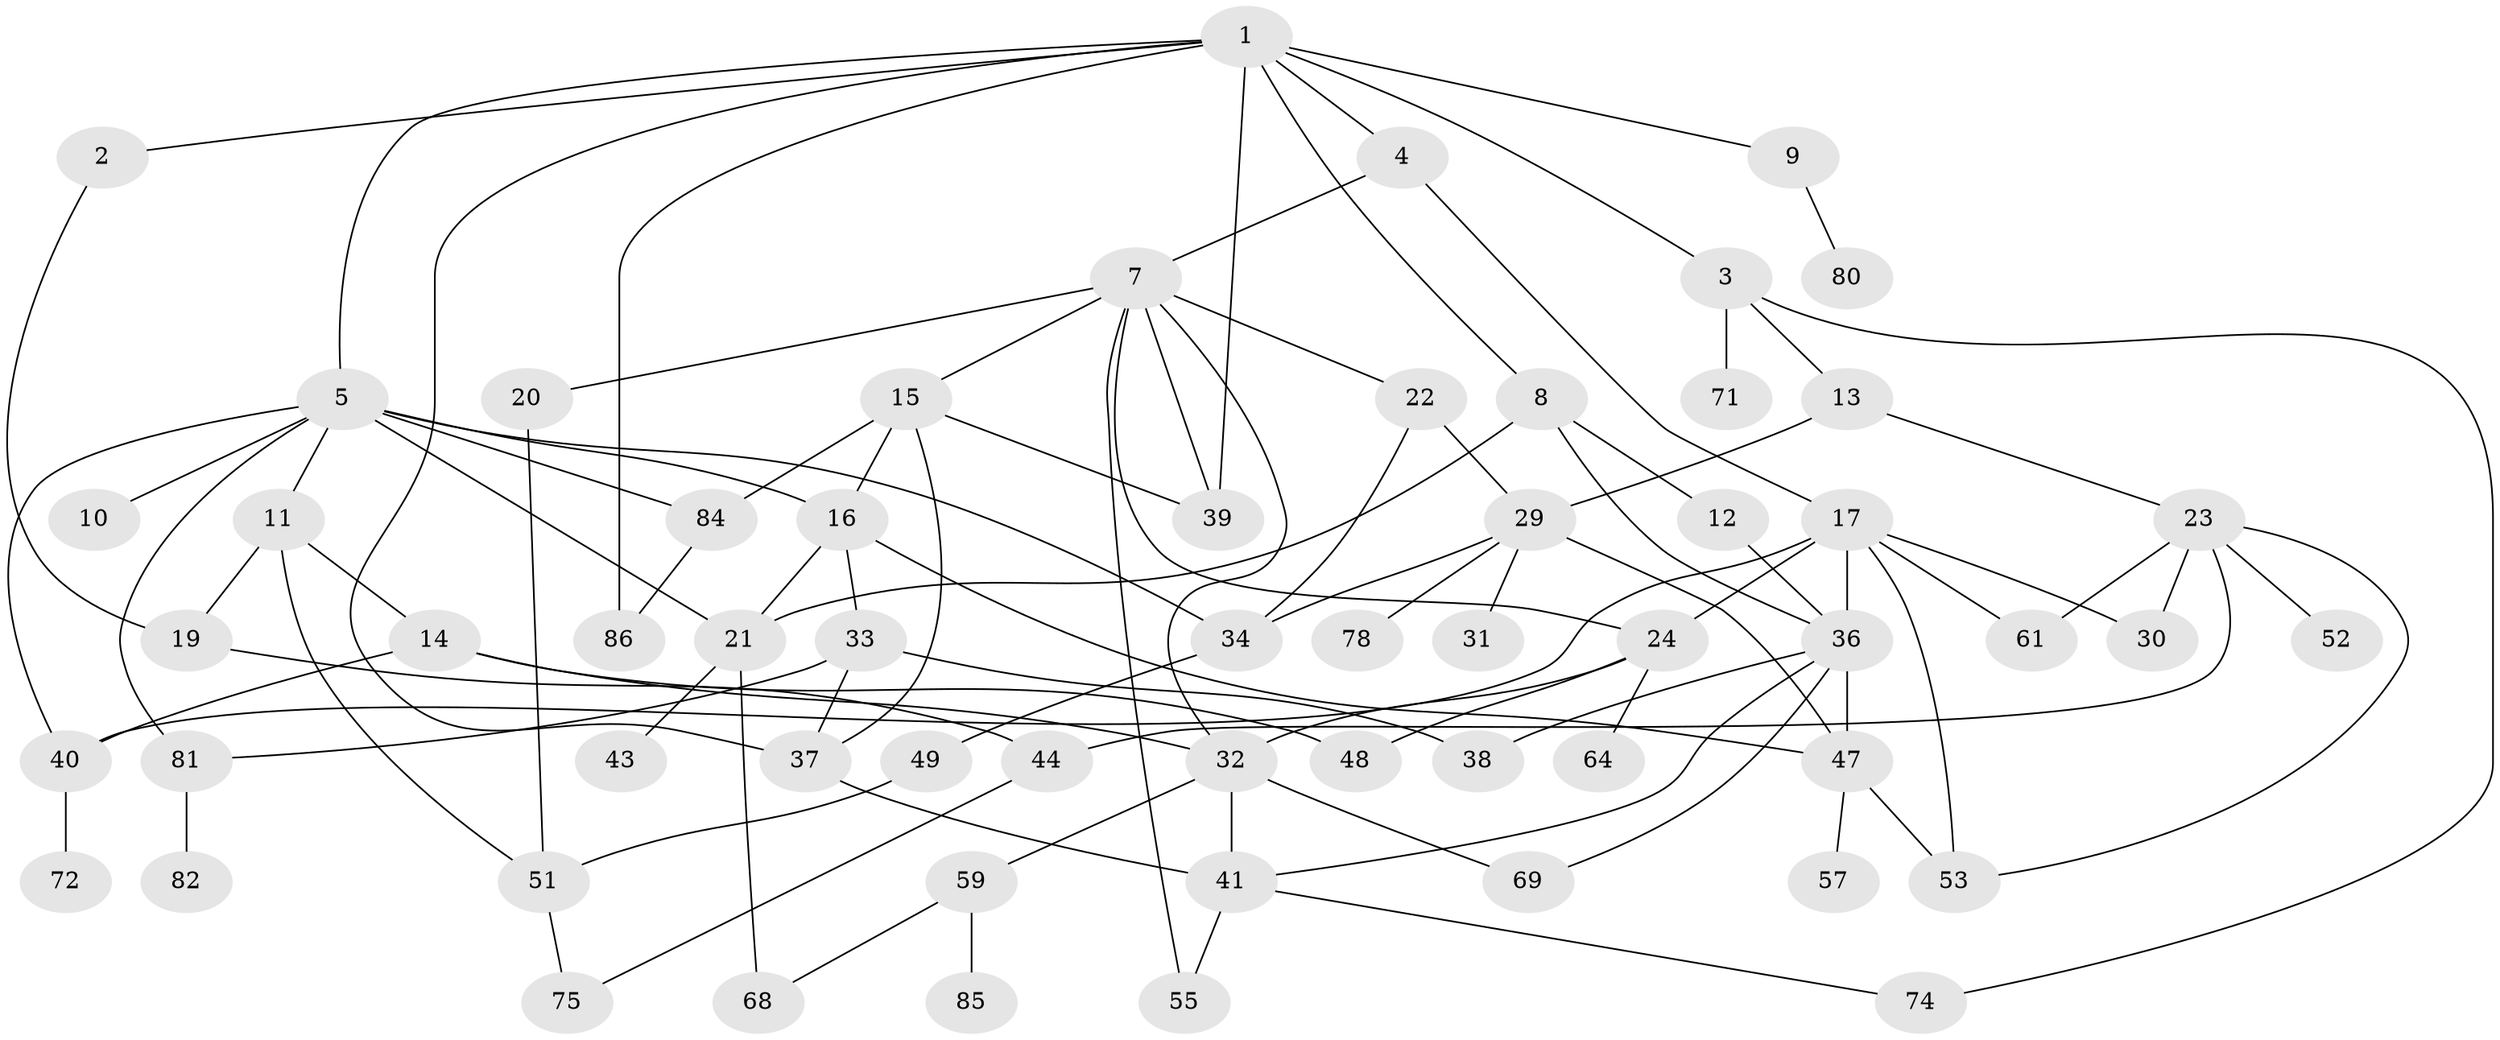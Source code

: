 // Generated by graph-tools (version 1.1) at 2025/51/02/27/25 19:51:38]
// undirected, 60 vertices, 98 edges
graph export_dot {
graph [start="1"]
  node [color=gray90,style=filled];
  1 [super="+6"];
  2 [super="+83"];
  3 [super="+79"];
  4;
  5 [super="+63"];
  7 [super="+18"];
  8;
  9;
  10 [super="+46"];
  11;
  12;
  13;
  14 [super="+56"];
  15 [super="+28"];
  16 [super="+25"];
  17 [super="+27"];
  19;
  20;
  21 [super="+62"];
  22;
  23 [super="+35"];
  24 [super="+26"];
  29 [super="+45"];
  30 [super="+77"];
  31;
  32 [super="+60"];
  33 [super="+50"];
  34 [super="+73"];
  36 [super="+58"];
  37;
  38;
  39 [super="+67"];
  40 [super="+42"];
  41 [super="+70"];
  43;
  44;
  47 [super="+76"];
  48;
  49;
  51 [super="+54"];
  52;
  53 [super="+65"];
  55;
  57;
  59 [super="+66"];
  61;
  64;
  68;
  69;
  71;
  72;
  74;
  75;
  78;
  80;
  81;
  82;
  84;
  85;
  86;
  1 -- 2;
  1 -- 3;
  1 -- 4;
  1 -- 5;
  1 -- 37;
  1 -- 86;
  1 -- 39;
  1 -- 8;
  1 -- 9;
  2 -- 19;
  3 -- 13;
  3 -- 71;
  3 -- 74;
  4 -- 7;
  4 -- 17;
  5 -- 10;
  5 -- 11;
  5 -- 34;
  5 -- 16;
  5 -- 81;
  5 -- 84;
  5 -- 21;
  5 -- 40;
  7 -- 15;
  7 -- 20;
  7 -- 22;
  7 -- 55;
  7 -- 24;
  7 -- 32;
  7 -- 39;
  8 -- 12;
  8 -- 21;
  8 -- 36;
  9 -- 80;
  11 -- 14;
  11 -- 19;
  11 -- 51;
  12 -- 36;
  13 -- 23;
  13 -- 29;
  14 -- 32;
  14 -- 48;
  14 -- 40;
  15 -- 16;
  15 -- 39;
  15 -- 37;
  15 -- 84;
  16 -- 33;
  16 -- 47;
  16 -- 21;
  17 -- 36;
  17 -- 40;
  17 -- 61;
  17 -- 30;
  17 -- 53;
  17 -- 24;
  19 -- 44;
  20 -- 51;
  21 -- 43;
  21 -- 68;
  22 -- 34;
  22 -- 29;
  23 -- 52;
  23 -- 30;
  23 -- 61;
  23 -- 44;
  23 -- 53;
  24 -- 64;
  24 -- 48;
  24 -- 32;
  29 -- 31;
  29 -- 78;
  29 -- 47;
  29 -- 34;
  32 -- 41;
  32 -- 59;
  32 -- 69;
  33 -- 81;
  33 -- 37;
  33 -- 38;
  34 -- 49;
  36 -- 38;
  36 -- 41;
  36 -- 69;
  36 -- 47;
  37 -- 41;
  40 -- 72;
  41 -- 74;
  41 -- 55;
  44 -- 75;
  47 -- 53;
  47 -- 57;
  49 -- 51;
  51 -- 75;
  59 -- 85;
  59 -- 68;
  81 -- 82;
  84 -- 86;
}
